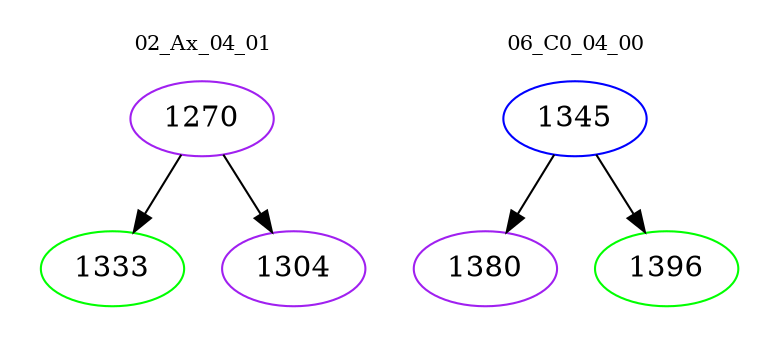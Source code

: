 digraph{
subgraph cluster_0 {
color = white
label = "02_Ax_04_01";
fontsize=10;
T0_1270 [label="1270", color="purple"]
T0_1270 -> T0_1333 [color="black"]
T0_1333 [label="1333", color="green"]
T0_1270 -> T0_1304 [color="black"]
T0_1304 [label="1304", color="purple"]
}
subgraph cluster_1 {
color = white
label = "06_C0_04_00";
fontsize=10;
T1_1345 [label="1345", color="blue"]
T1_1345 -> T1_1380 [color="black"]
T1_1380 [label="1380", color="purple"]
T1_1345 -> T1_1396 [color="black"]
T1_1396 [label="1396", color="green"]
}
}
